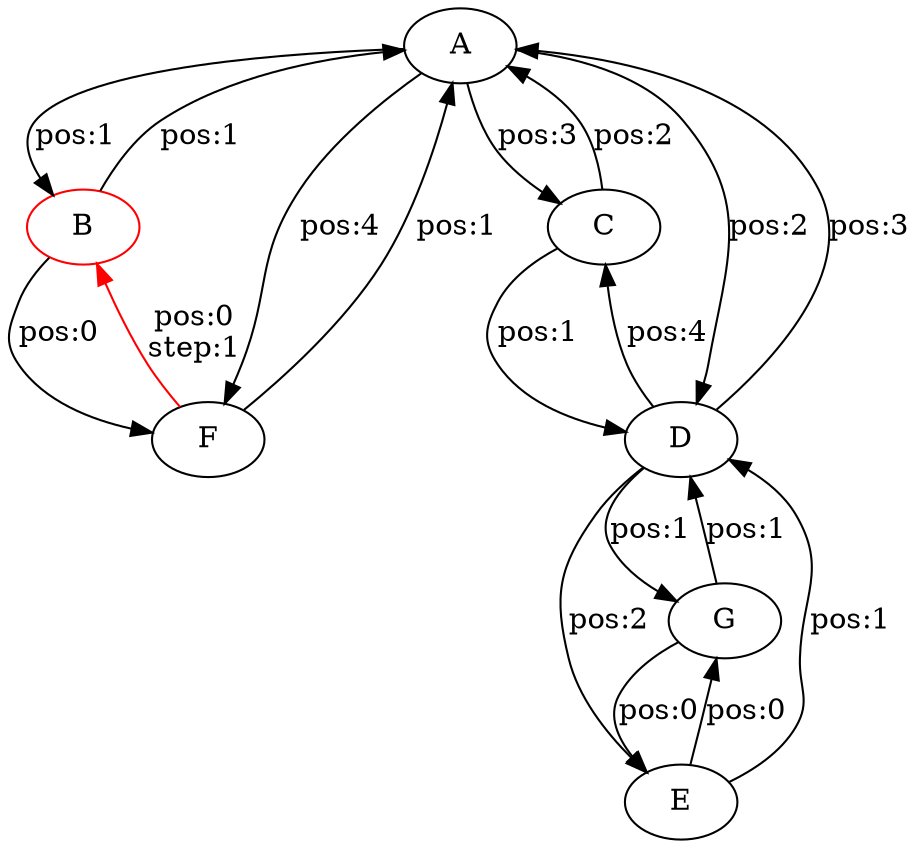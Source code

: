 digraph {
	A [label="A"];
	B [label="B",color="red"];
	C [label="C"];
	D [label="D"];
	E [label="E"];
	F [label="F"];
	G [label="G"];

	B -> A [label="pos:1\n"];
	A -> C [label="pos:3\n"];
	C -> D [label="pos:1\n"];
	A -> D [label="pos:2\n"];
	A -> F [label="pos:4\n"];
	E -> D [label="pos:1\n"];
	G -> D [label="pos:1\n"];
	A -> B [label="pos:1\n"];
	C -> A [label="pos:2\n"];
	D -> C [label="pos:4\n"];
	D -> A [label="pos:3\n"];
	F -> A [label="pos:1\n"];
	D -> E [label="pos:2\n"];
	D -> G [label="pos:1\n"];
	B -> F [label="pos:0\n"];
	F -> B [label="pos:0\nstep:1\n",color=red];
	G -> E [label="pos:0\n"];
	E -> G [label="pos:0\n"];
}
